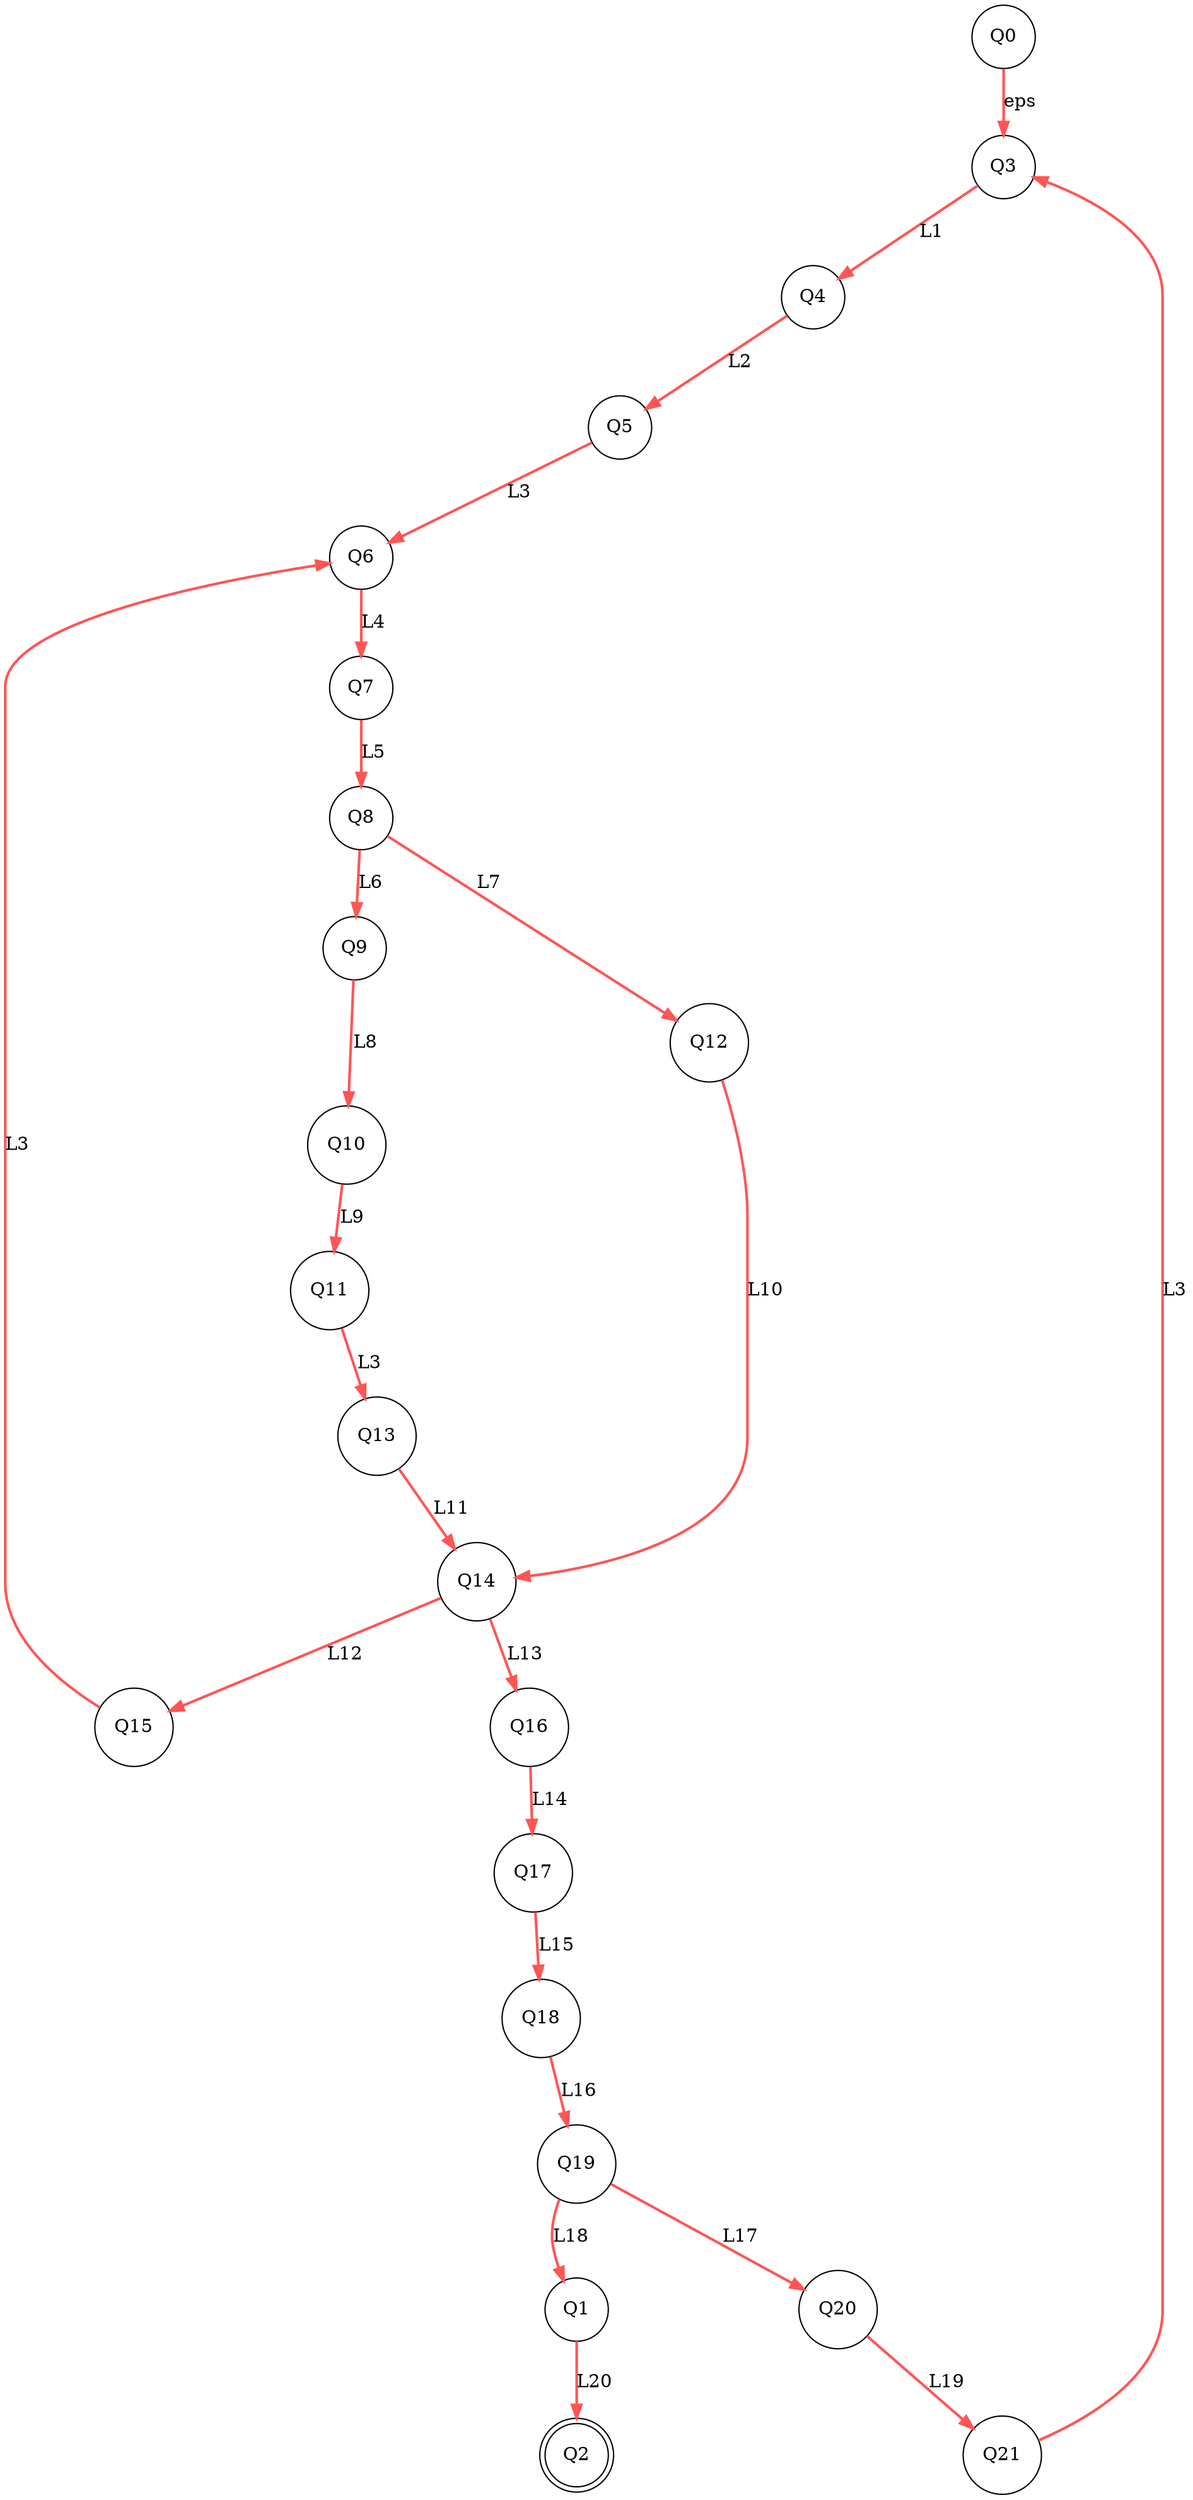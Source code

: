 digraph G {
  nodesep = 2.0;
  edge [color="#ff5555"];
  Q0 -> Q3 [style=bold,label="eps"];
  Q1 -> Q2 [style=bold,label="L20"];
  Q3 -> Q4 [style=bold,label="L1"];
  Q4 -> Q5 [style=bold,label="L2"];
  Q5 -> Q6 [style=bold,label="L3"];
  Q6 -> Q7 [style=bold,label="L4"];
  Q7 -> Q8 [style=bold,label="L5"];
  Q8 -> Q9 [style=bold,label="L6"];
  Q8 -> Q12 [style=bold,label="L7"];
  Q9 -> Q10 [style=bold,label="L8"];
  Q10 -> Q11 [style=bold,label="L9"];
  Q11 -> Q13 [style=bold,label="L3"];
  Q12 -> Q14 [style=bold,label="L10"];
  Q13 -> Q14 [style=bold,label="L11"];
  Q14 -> Q15 [style=bold,label="L12"];
  Q14 -> Q16 [style=bold,label="L13"];
  Q15 -> Q6 [style=bold,label="L3"];
  Q16 -> Q17 [style=bold,label="L14"];
  Q17 -> Q18 [style=bold,label="L15"];
  Q18 -> Q19 [style=bold,label="L16"];
  Q19 -> Q20 [style=bold,label="L17"];
  Q19 -> Q1 [style=bold,label="L18"];
  Q20 -> Q21 [style=bold,label="L19"];
  Q21 -> Q3 [style=bold,label="L3"];
  Q0 [shape=circle];
  Q1 [shape=circle];
  Q2 [shape=circle,peripheries=2];
  Q3 [shape=circle];
  Q4 [shape=circle];
  Q5 [shape=circle];
  Q6 [shape=circle];
  Q7 [shape=circle];
  Q8 [shape=circle];
  Q9 [shape=circle];
  Q10 [shape=circle];
  Q11 [shape=circle];
  Q12 [shape=circle];
  Q13 [shape=circle];
  Q14 [shape=circle];
  Q15 [shape=circle];
  Q16 [shape=circle];
  Q17 [shape=circle];
  Q18 [shape=circle];
  Q19 [shape=circle];
  Q20 [shape=circle];
  Q21 [shape=circle];
}
